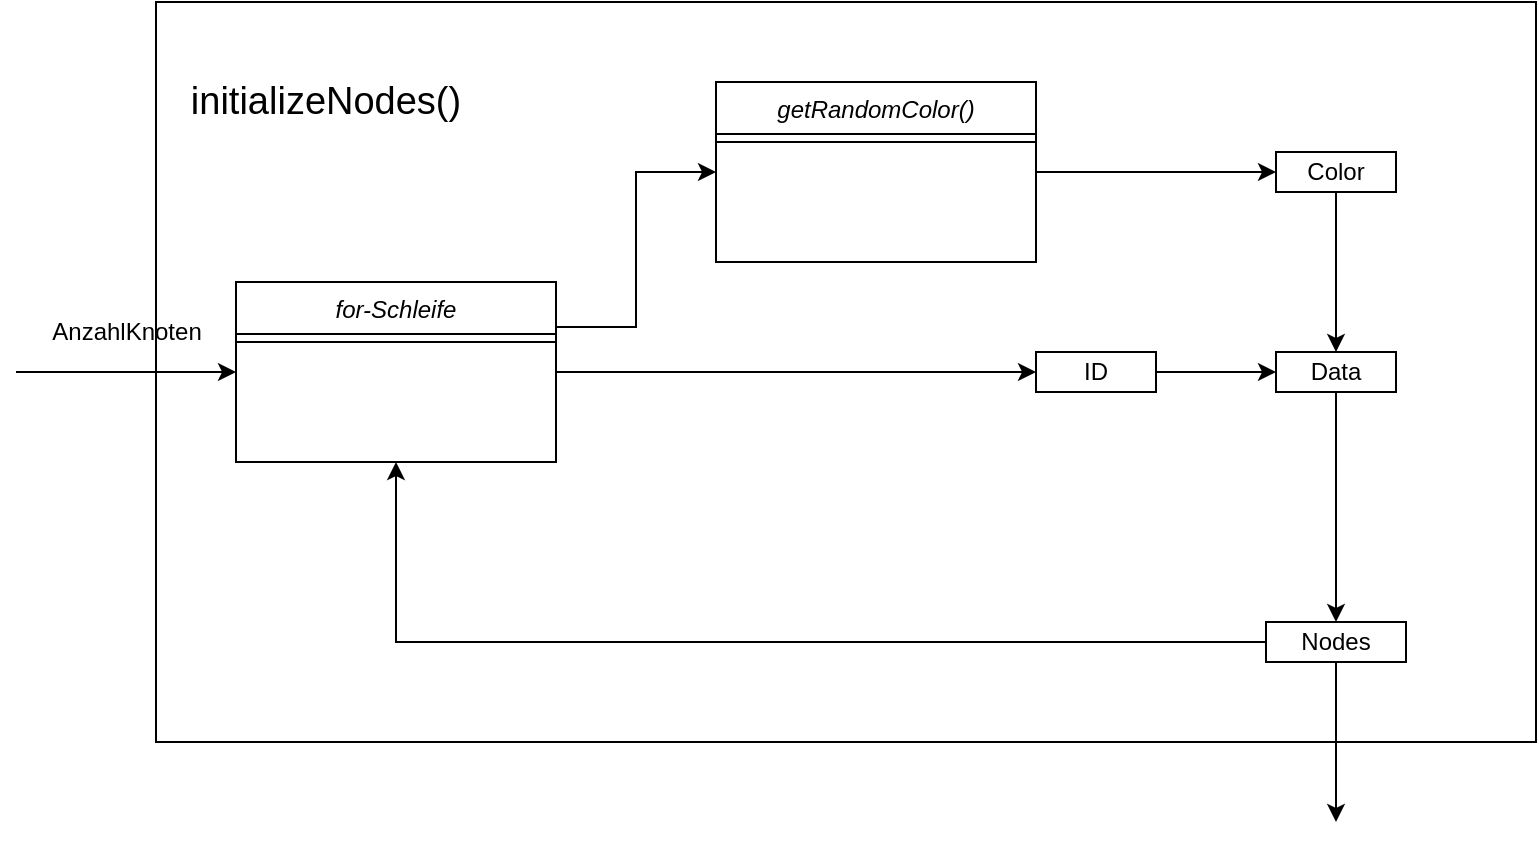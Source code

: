 <mxfile version="14.4.2" type="github"><diagram id="hVRXjpZyM1M0V4zBAfRk" name="Page-1"><mxGraphModel dx="2249" dy="762" grid="1" gridSize="10" guides="1" tooltips="1" connect="1" arrows="1" fold="1" page="1" pageScale="1" pageWidth="827" pageHeight="1169" math="0" shadow="0"><root><mxCell id="0"/><mxCell id="1" parent="0"/><mxCell id="uUvpM4qcA4GZ9dOOuTNg-25" value="" style="rounded=0;whiteSpace=wrap;html=1;" parent="1" vertex="1"><mxGeometry x="70" y="30" width="690" height="370" as="geometry"/></mxCell><mxCell id="uUvpM4qcA4GZ9dOOuTNg-2" value="" style="endArrow=classic;html=1;entryX=0;entryY=0.5;entryDx=0;entryDy=0;" parent="1" target="uUvpM4qcA4GZ9dOOuTNg-5" edge="1"><mxGeometry width="50" height="50" relative="1" as="geometry"><mxPoint y="215" as="sourcePoint"/><mxPoint y="130" as="targetPoint"/></mxGeometry></mxCell><mxCell id="uUvpM4qcA4GZ9dOOuTNg-3" value="AnzahlKnoten" style="text;html=1;align=center;verticalAlign=middle;resizable=0;points=[];autosize=1;" parent="1" vertex="1"><mxGeometry x="10" y="185" width="90" height="20" as="geometry"/></mxCell><mxCell id="uUvpM4qcA4GZ9dOOuTNg-10" style="edgeStyle=orthogonalEdgeStyle;rounded=0;orthogonalLoop=1;jettySize=auto;html=1;exitX=1;exitY=0.25;exitDx=0;exitDy=0;entryX=0;entryY=0.5;entryDx=0;entryDy=0;" parent="1" source="uUvpM4qcA4GZ9dOOuTNg-5" target="uUvpM4qcA4GZ9dOOuTNg-8" edge="1"><mxGeometry relative="1" as="geometry"/></mxCell><mxCell id="uUvpM4qcA4GZ9dOOuTNg-18" style="edgeStyle=orthogonalEdgeStyle;rounded=0;orthogonalLoop=1;jettySize=auto;html=1;exitX=1;exitY=0.5;exitDx=0;exitDy=0;entryX=0;entryY=0.5;entryDx=0;entryDy=0;" parent="1" source="uUvpM4qcA4GZ9dOOuTNg-5" target="uUvpM4qcA4GZ9dOOuTNg-17" edge="1"><mxGeometry relative="1" as="geometry"/></mxCell><mxCell id="uUvpM4qcA4GZ9dOOuTNg-5" value="for-Schleife" style="swimlane;fontStyle=2;align=center;verticalAlign=top;childLayout=stackLayout;horizontal=1;startSize=26;horizontalStack=0;resizeParent=1;resizeLast=0;collapsible=1;marginBottom=0;rounded=0;shadow=0;strokeWidth=1;" parent="1" vertex="1"><mxGeometry x="110" y="170" width="160" height="90" as="geometry"><mxRectangle x="120" y="80" width="160" height="26" as="alternateBounds"/></mxGeometry></mxCell><mxCell id="uUvpM4qcA4GZ9dOOuTNg-6" value="" style="line;html=1;strokeWidth=1;align=left;verticalAlign=middle;spacingTop=-1;spacingLeft=3;spacingRight=3;rotatable=0;labelPosition=right;points=[];portConstraint=eastwest;" parent="uUvpM4qcA4GZ9dOOuTNg-5" vertex="1"><mxGeometry y="26" width="160" height="8" as="geometry"/></mxCell><mxCell id="uUvpM4qcA4GZ9dOOuTNg-12" style="edgeStyle=orthogonalEdgeStyle;rounded=0;orthogonalLoop=1;jettySize=auto;html=1;exitX=1;exitY=0.5;exitDx=0;exitDy=0;entryX=0;entryY=0.5;entryDx=0;entryDy=0;" parent="1" source="uUvpM4qcA4GZ9dOOuTNg-8" target="uUvpM4qcA4GZ9dOOuTNg-11" edge="1"><mxGeometry relative="1" as="geometry"/></mxCell><mxCell id="uUvpM4qcA4GZ9dOOuTNg-8" value="getRandomColor()" style="swimlane;fontStyle=2;align=center;verticalAlign=top;childLayout=stackLayout;horizontal=1;startSize=26;horizontalStack=0;resizeParent=1;resizeLast=0;collapsible=1;marginBottom=0;rounded=0;shadow=0;strokeWidth=1;" parent="1" vertex="1"><mxGeometry x="350" y="70" width="160" height="90" as="geometry"><mxRectangle x="120" y="80" width="160" height="26" as="alternateBounds"/></mxGeometry></mxCell><mxCell id="uUvpM4qcA4GZ9dOOuTNg-9" value="" style="line;html=1;strokeWidth=1;align=left;verticalAlign=middle;spacingTop=-1;spacingLeft=3;spacingRight=3;rotatable=0;labelPosition=right;points=[];portConstraint=eastwest;" parent="uUvpM4qcA4GZ9dOOuTNg-8" vertex="1"><mxGeometry y="26" width="160" height="8" as="geometry"/></mxCell><mxCell id="uUvpM4qcA4GZ9dOOuTNg-20" style="edgeStyle=orthogonalEdgeStyle;rounded=0;orthogonalLoop=1;jettySize=auto;html=1;entryX=0.5;entryY=0;entryDx=0;entryDy=0;" parent="1" source="uUvpM4qcA4GZ9dOOuTNg-11" target="uUvpM4qcA4GZ9dOOuTNg-19" edge="1"><mxGeometry relative="1" as="geometry"/></mxCell><mxCell id="uUvpM4qcA4GZ9dOOuTNg-11" value="Color" style="rounded=0;whiteSpace=wrap;html=1;" parent="1" vertex="1"><mxGeometry x="630" y="105" width="60" height="20" as="geometry"/></mxCell><mxCell id="uUvpM4qcA4GZ9dOOuTNg-21" style="edgeStyle=orthogonalEdgeStyle;rounded=0;orthogonalLoop=1;jettySize=auto;html=1;" parent="1" source="uUvpM4qcA4GZ9dOOuTNg-17" target="uUvpM4qcA4GZ9dOOuTNg-19" edge="1"><mxGeometry relative="1" as="geometry"/></mxCell><mxCell id="uUvpM4qcA4GZ9dOOuTNg-17" value="ID" style="rounded=0;whiteSpace=wrap;html=1;" parent="1" vertex="1"><mxGeometry x="510" y="205" width="60" height="20" as="geometry"/></mxCell><mxCell id="uUvpM4qcA4GZ9dOOuTNg-23" style="edgeStyle=orthogonalEdgeStyle;rounded=0;orthogonalLoop=1;jettySize=auto;html=1;" parent="1" source="uUvpM4qcA4GZ9dOOuTNg-19" target="uUvpM4qcA4GZ9dOOuTNg-22" edge="1"><mxGeometry relative="1" as="geometry"/></mxCell><mxCell id="uUvpM4qcA4GZ9dOOuTNg-19" value="Data" style="rounded=0;whiteSpace=wrap;html=1;" parent="1" vertex="1"><mxGeometry x="630" y="205" width="60" height="20" as="geometry"/></mxCell><mxCell id="uUvpM4qcA4GZ9dOOuTNg-24" style="edgeStyle=orthogonalEdgeStyle;rounded=0;orthogonalLoop=1;jettySize=auto;html=1;entryX=0.5;entryY=1;entryDx=0;entryDy=0;" parent="1" source="uUvpM4qcA4GZ9dOOuTNg-22" target="uUvpM4qcA4GZ9dOOuTNg-5" edge="1"><mxGeometry relative="1" as="geometry"/></mxCell><mxCell id="uUvpM4qcA4GZ9dOOuTNg-27" style="edgeStyle=orthogonalEdgeStyle;rounded=0;orthogonalLoop=1;jettySize=auto;html=1;" parent="1" source="uUvpM4qcA4GZ9dOOuTNg-22" edge="1"><mxGeometry relative="1" as="geometry"><mxPoint x="660" y="440" as="targetPoint"/></mxGeometry></mxCell><mxCell id="uUvpM4qcA4GZ9dOOuTNg-22" value="Nodes&lt;br&gt;" style="rounded=0;whiteSpace=wrap;html=1;" parent="1" vertex="1"><mxGeometry x="625" y="340" width="70" height="20" as="geometry"/></mxCell><mxCell id="uUvpM4qcA4GZ9dOOuTNg-26" value="&lt;font style=&quot;font-size: 19px&quot;&gt;initializeNodes()&lt;/font&gt;" style="text;html=1;strokeColor=none;fillColor=none;align=center;verticalAlign=middle;whiteSpace=wrap;rounded=0;" parent="1" vertex="1"><mxGeometry x="90" y="60" width="130" height="40" as="geometry"/></mxCell></root></mxGraphModel></diagram></mxfile>